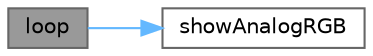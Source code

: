 digraph "loop"
{
 // LATEX_PDF_SIZE
  bgcolor="transparent";
  edge [fontname=Helvetica,fontsize=10,labelfontname=Helvetica,labelfontsize=10];
  node [fontname=Helvetica,fontsize=10,shape=box,height=0.2,width=0.4];
  rankdir="LR";
  Node1 [id="Node000001",label="loop",height=0.2,width=0.4,color="gray40", fillcolor="grey60", style="filled", fontcolor="black",tooltip=" "];
  Node1 -> Node2 [id="edge1_Node000001_Node000002",color="steelblue1",style="solid",tooltip=" "];
  Node2 [id="Node000002",label="showAnalogRGB",height=0.2,width=0.4,color="grey40", fillcolor="white", style="filled",URL="$d5/d17/_analog_output_8ino_a493f802fe26dce77f378873f891158f8.html#a493f802fe26dce77f378873f891158f8",tooltip=" "];
}
